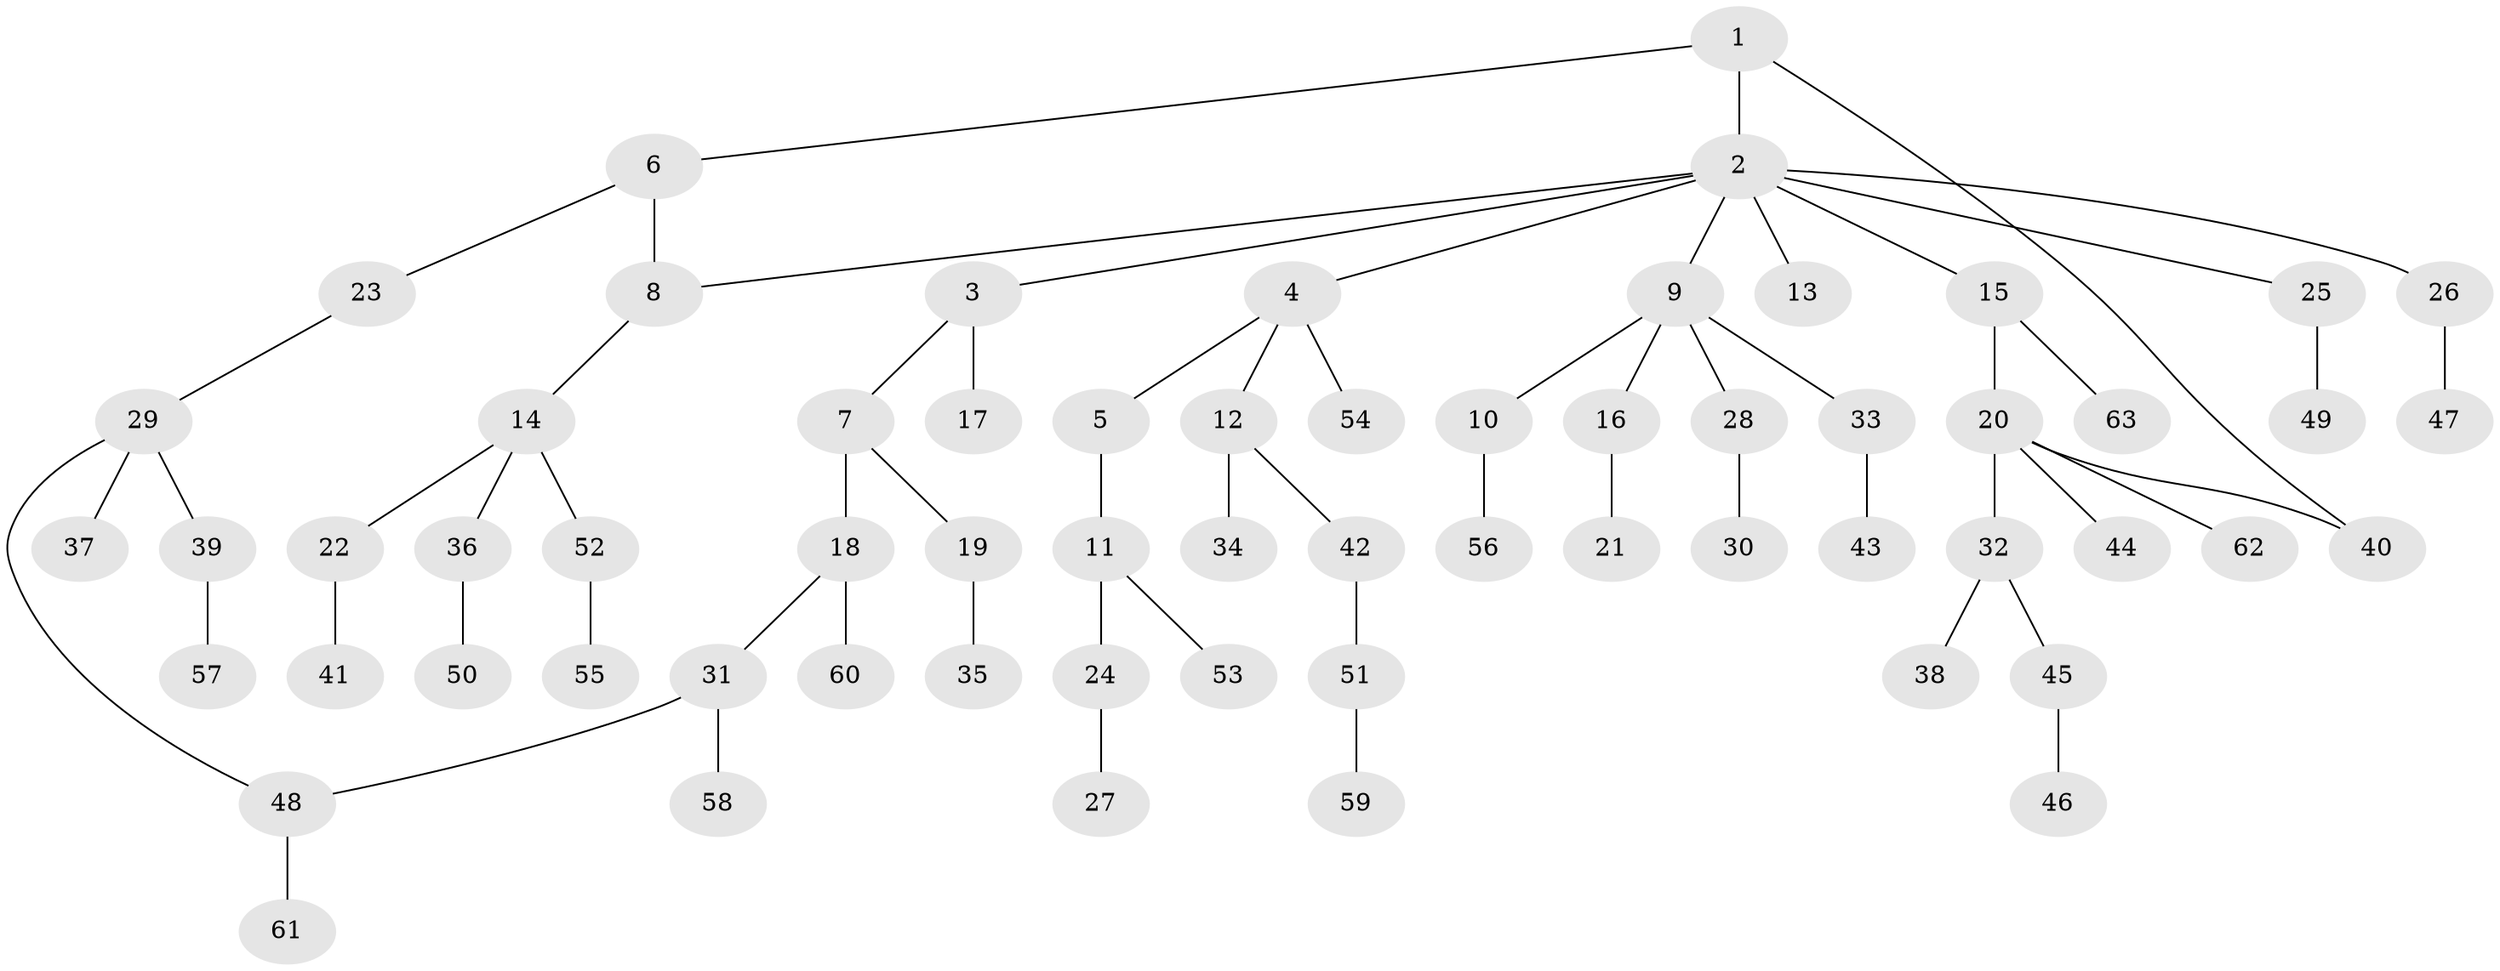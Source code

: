 // Generated by graph-tools (version 1.1) at 2025/25/03/09/25 03:25:29]
// undirected, 63 vertices, 65 edges
graph export_dot {
graph [start="1"]
  node [color=gray90,style=filled];
  1;
  2;
  3;
  4;
  5;
  6;
  7;
  8;
  9;
  10;
  11;
  12;
  13;
  14;
  15;
  16;
  17;
  18;
  19;
  20;
  21;
  22;
  23;
  24;
  25;
  26;
  27;
  28;
  29;
  30;
  31;
  32;
  33;
  34;
  35;
  36;
  37;
  38;
  39;
  40;
  41;
  42;
  43;
  44;
  45;
  46;
  47;
  48;
  49;
  50;
  51;
  52;
  53;
  54;
  55;
  56;
  57;
  58;
  59;
  60;
  61;
  62;
  63;
  1 -- 2;
  1 -- 6;
  1 -- 40;
  2 -- 3;
  2 -- 4;
  2 -- 8;
  2 -- 9;
  2 -- 13;
  2 -- 15;
  2 -- 25;
  2 -- 26;
  3 -- 7;
  3 -- 17;
  4 -- 5;
  4 -- 12;
  4 -- 54;
  5 -- 11;
  6 -- 23;
  6 -- 8;
  7 -- 18;
  7 -- 19;
  8 -- 14;
  9 -- 10;
  9 -- 16;
  9 -- 28;
  9 -- 33;
  10 -- 56;
  11 -- 24;
  11 -- 53;
  12 -- 34;
  12 -- 42;
  14 -- 22;
  14 -- 36;
  14 -- 52;
  15 -- 20;
  15 -- 63;
  16 -- 21;
  18 -- 31;
  18 -- 60;
  19 -- 35;
  20 -- 32;
  20 -- 40;
  20 -- 44;
  20 -- 62;
  22 -- 41;
  23 -- 29;
  24 -- 27;
  25 -- 49;
  26 -- 47;
  28 -- 30;
  29 -- 37;
  29 -- 39;
  29 -- 48;
  31 -- 58;
  31 -- 48;
  32 -- 38;
  32 -- 45;
  33 -- 43;
  36 -- 50;
  39 -- 57;
  42 -- 51;
  45 -- 46;
  48 -- 61;
  51 -- 59;
  52 -- 55;
}
